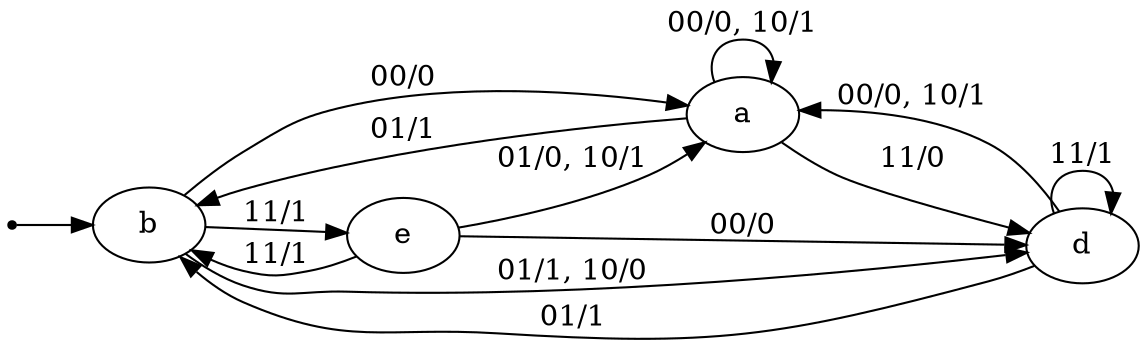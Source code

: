 digraph STG {
	rankdir=LR;

	INIT [shape=point];
	a [label="a"];
	b [label="b"];
	d [label="d"];
	e [label="e"];

	INIT -> b;
	a->a [label="00/0, 10/1"];
	a->b [label="01/1"];
	a->d [label="11/0"];
	b->a [label="00/0"];
	b->d [label="01/1, 10/0"];
	b->e [label="11/1"];
	d->a [label="00/0, 10/1"];
	d->b [label="01/1"];
	d->d [label="11/1"];
	e->a [label="01/0, 10/1"];
	e->b [label="11/1"];
	e->d [label="00/0"];
}